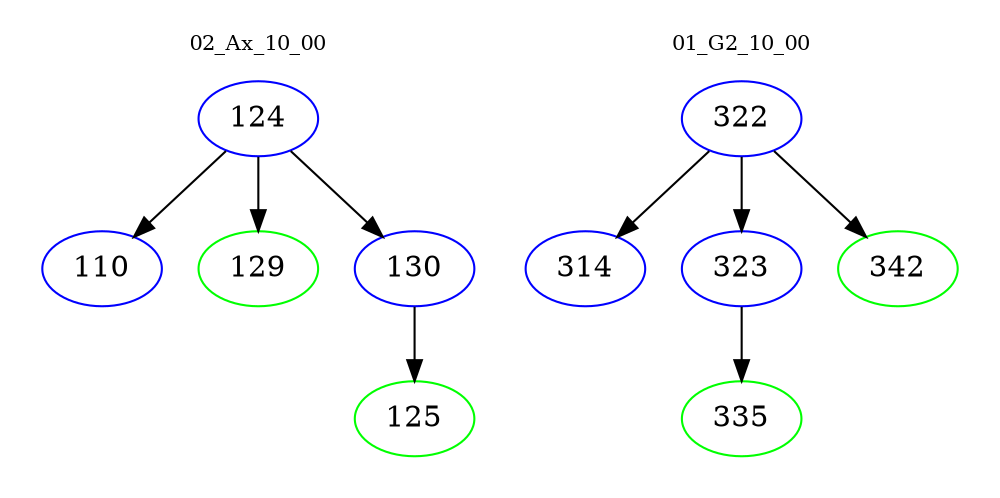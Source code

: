 digraph{
subgraph cluster_0 {
color = white
label = "02_Ax_10_00";
fontsize=10;
T0_124 [label="124", color="blue"]
T0_124 -> T0_110 [color="black"]
T0_110 [label="110", color="blue"]
T0_124 -> T0_129 [color="black"]
T0_129 [label="129", color="green"]
T0_124 -> T0_130 [color="black"]
T0_130 [label="130", color="blue"]
T0_130 -> T0_125 [color="black"]
T0_125 [label="125", color="green"]
}
subgraph cluster_1 {
color = white
label = "01_G2_10_00";
fontsize=10;
T1_322 [label="322", color="blue"]
T1_322 -> T1_314 [color="black"]
T1_314 [label="314", color="blue"]
T1_322 -> T1_323 [color="black"]
T1_323 [label="323", color="blue"]
T1_323 -> T1_335 [color="black"]
T1_335 [label="335", color="green"]
T1_322 -> T1_342 [color="black"]
T1_342 [label="342", color="green"]
}
}
